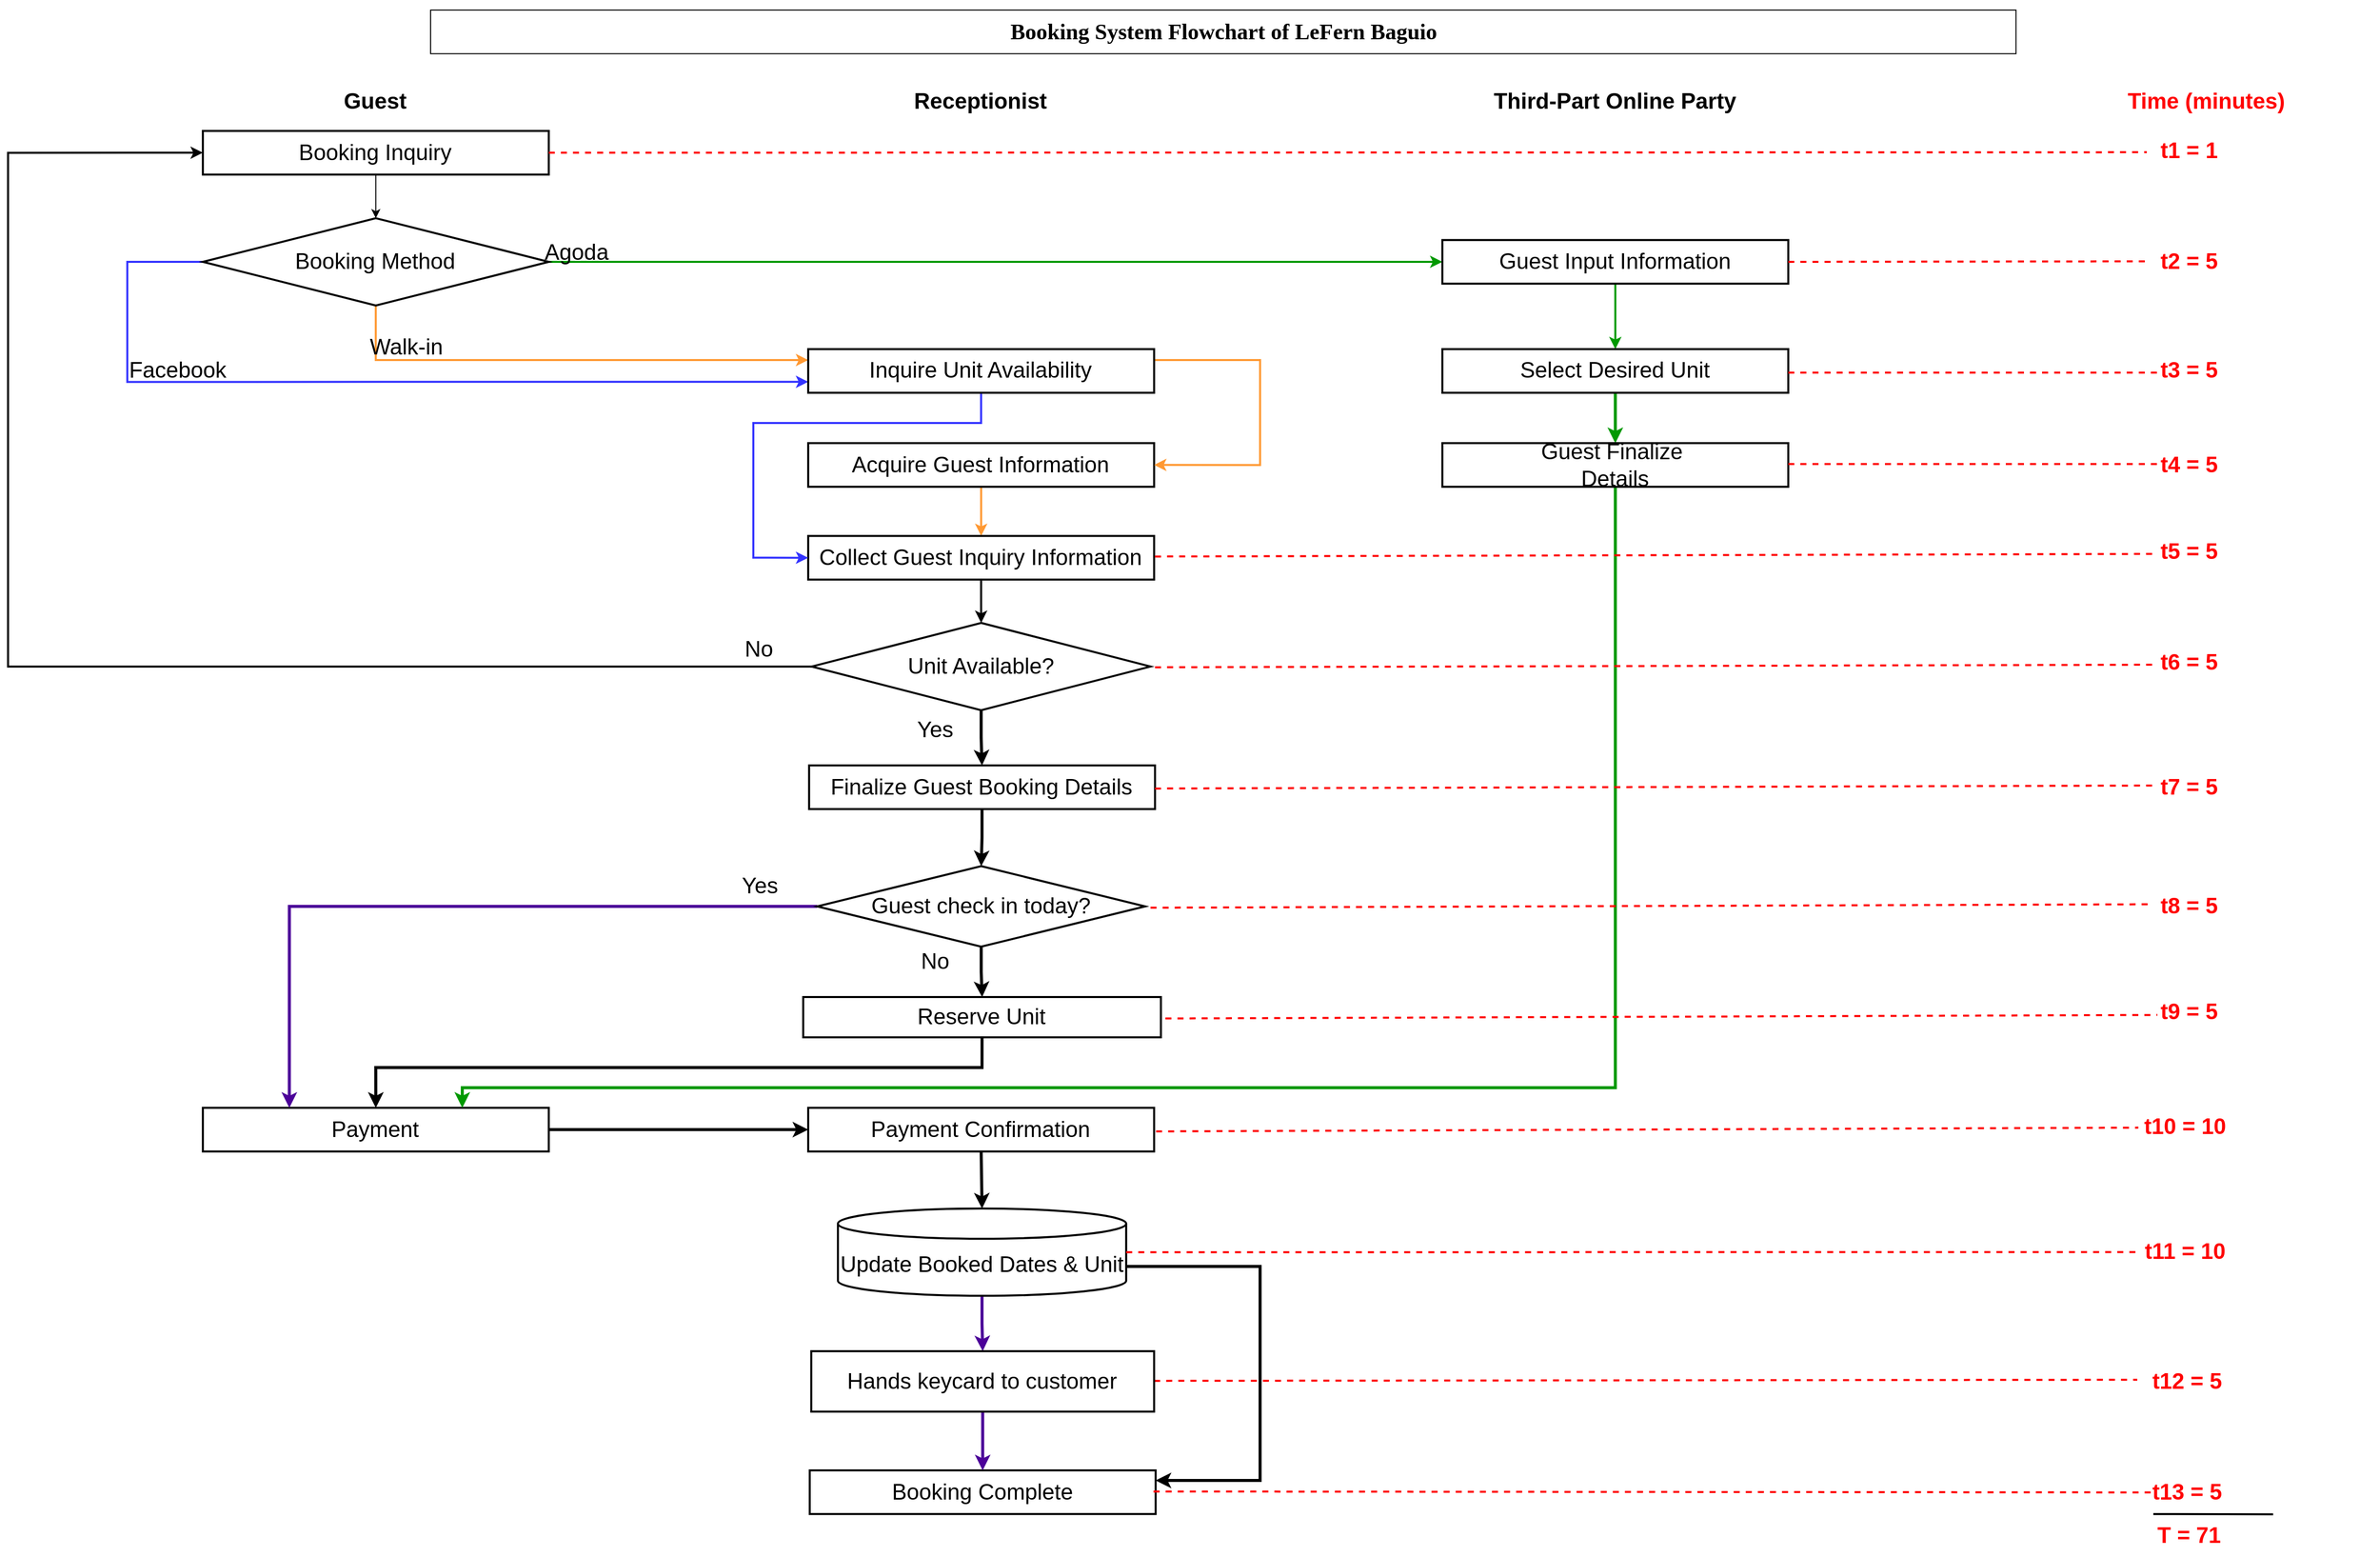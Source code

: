 <mxfile version="28.0.6">
  <diagram name="Page-1" id="Jzcs6xe4tkx_1wj60qTc">
    <mxGraphModel dx="1695" dy="2229" grid="1" gridSize="10" guides="1" tooltips="1" connect="1" arrows="1" fold="1" page="1" pageScale="1" pageWidth="827" pageHeight="1169" math="0" shadow="0">
      <root>
        <mxCell id="0" />
        <mxCell id="1" parent="0" />
        <mxCell id="qPNzb-0w08D9c8R-QPfm-122" value="" style="group;fontSize=22;" vertex="1" connectable="0" parent="1">
          <mxGeometry x="46" y="-1160" width="2354" height="1545" as="geometry" />
        </mxCell>
        <mxCell id="JCvha5B-mu45JHcWkv43-71" value="" style="edgeStyle=orthogonalEdgeStyle;rounded=0;orthogonalLoop=1;jettySize=auto;html=1;fontSize=22;strokeWidth=3;" parent="qPNzb-0w08D9c8R-QPfm-122" source="JCvha5B-mu45JHcWkv43-67" target="JCvha5B-mu45JHcWkv43-70" edge="1">
          <mxGeometry relative="1" as="geometry" />
        </mxCell>
        <mxCell id="JCvha5B-mu45JHcWkv43-67" value="Payment" style="whiteSpace=wrap;html=1;fontSize=22;container=0;strokeWidth=2;" parent="qPNzb-0w08D9c8R-QPfm-122" vertex="1">
          <mxGeometry x="193.416" y="1100" width="343.438" height="43.333" as="geometry" />
        </mxCell>
        <mxCell id="JCvha5B-mu45JHcWkv43-70" value="Payment Confirmation" style="whiteSpace=wrap;html=1;fontSize=22;container=0;strokeWidth=2;" parent="qPNzb-0w08D9c8R-QPfm-122" vertex="1">
          <mxGeometry x="794.432" y="1100" width="343.438" height="43.333" as="geometry" />
        </mxCell>
        <mxCell id="qPNzb-0w08D9c8R-QPfm-115" value="" style="edgeStyle=orthogonalEdgeStyle;rounded=0;orthogonalLoop=1;jettySize=auto;html=1;strokeColor=#4C0099;strokeWidth=3;fontSize=22;" edge="1" parent="qPNzb-0w08D9c8R-QPfm-122" source="JCvha5B-mu45JHcWkv43-72" target="qPNzb-0w08D9c8R-QPfm-114">
          <mxGeometry relative="1" as="geometry" />
        </mxCell>
        <mxCell id="qPNzb-0w08D9c8R-QPfm-117" style="edgeStyle=orthogonalEdgeStyle;rounded=0;orthogonalLoop=1;jettySize=auto;html=1;entryX=1;entryY=0.25;entryDx=0;entryDy=0;strokeWidth=3;exitX=1;exitY=0;exitDx=0;exitDy=57.5;exitPerimeter=0;fontSize=22;" edge="1" parent="qPNzb-0w08D9c8R-QPfm-122" source="JCvha5B-mu45JHcWkv43-72" target="JCvha5B-mu45JHcWkv43-74">
          <mxGeometry relative="1" as="geometry">
            <Array as="points">
              <mxPoint x="1243.114" y="1258" />
              <mxPoint x="1243.114" y="1470" />
              <mxPoint x="1139.522" y="1470" />
            </Array>
          </mxGeometry>
        </mxCell>
        <mxCell id="JCvha5B-mu45JHcWkv43-72" value="Update Booked Dates &amp;amp; Unit" style="shape=cylinder3;whiteSpace=wrap;html=1;boundedLbl=1;backgroundOutline=1;size=15;fontSize=22;container=0;strokeWidth=2;" parent="qPNzb-0w08D9c8R-QPfm-122" vertex="1">
          <mxGeometry x="823.94" y="1199.997" width="286.198" height="86.667" as="geometry" />
        </mxCell>
        <mxCell id="JCvha5B-mu45JHcWkv43-73" value="" style="edgeStyle=none;orthogonalLoop=1;jettySize=auto;html=1;rounded=0;entryX=0.5;entryY=0;entryDx=0;entryDy=0;entryPerimeter=0;exitX=0.5;exitY=1;exitDx=0;exitDy=0;fontSize=22;strokeWidth=3;" parent="qPNzb-0w08D9c8R-QPfm-122" source="JCvha5B-mu45JHcWkv43-70" target="JCvha5B-mu45JHcWkv43-72" edge="1">
          <mxGeometry width="80" relative="1" as="geometry">
            <mxPoint x="1262.174" y="1127.5" as="sourcePoint" />
            <mxPoint x="1491.133" y="1127.5" as="targetPoint" />
            <Array as="points" />
          </mxGeometry>
        </mxCell>
        <mxCell id="JCvha5B-mu45JHcWkv43-74" value="Booking Complete" style="whiteSpace=wrap;html=1;fontSize=22;container=0;strokeWidth=2;" parent="qPNzb-0w08D9c8R-QPfm-122" vertex="1">
          <mxGeometry x="795.951" y="1459.997" width="343.438" height="43.333" as="geometry" />
        </mxCell>
        <mxCell id="JCvha5B-mu45JHcWkv43-3" value="&lt;b style=&quot;font-family: &amp;quot;Times New Roman&amp;quot;; text-wrap-mode: nowrap;&quot;&gt;&lt;font&gt;Booking System Flowchart of LeFern Baguio&lt;/font&gt;&lt;/b&gt;" style="whiteSpace=wrap;html=1;fontSize=22;container=0;" parent="qPNzb-0w08D9c8R-QPfm-122" vertex="1">
          <mxGeometry x="419.512" y="10" width="1574.09" height="43.333" as="geometry" />
        </mxCell>
        <mxCell id="JCvha5B-mu45JHcWkv43-6" value="&lt;b&gt;Guest&lt;/b&gt;" style="whiteSpace=wrap;html=1;strokeColor=none;fillColor=none;fontSize=22;container=0;" parent="qPNzb-0w08D9c8R-QPfm-122" vertex="1">
          <mxGeometry x="193.416" y="90.003" width="343.438" height="21.667" as="geometry" />
        </mxCell>
        <mxCell id="JCvha5B-mu45JHcWkv43-7" value="&lt;b&gt;&lt;font style=&quot;color: light-dark(rgb(255, 0, 0), rgb(237, 237, 237));&quot;&gt;Time (minutes)&lt;/font&gt;&lt;/b&gt;" style="whiteSpace=wrap;html=1;strokeColor=none;fillColor=none;fontSize=22;container=0;" parent="qPNzb-0w08D9c8R-QPfm-122" vertex="1">
          <mxGeometry x="2010.562" y="90.003" width="343.438" height="21.667" as="geometry" />
        </mxCell>
        <mxCell id="JCvha5B-mu45JHcWkv43-8" value="&lt;b&gt;Receptionist&lt;/b&gt;" style="whiteSpace=wrap;html=1;strokeColor=none;fillColor=none;fontSize=22;container=0;" parent="qPNzb-0w08D9c8R-QPfm-122" vertex="1">
          <mxGeometry x="794.432" y="90.003" width="343.438" height="21.667" as="geometry" />
        </mxCell>
        <mxCell id="JCvha5B-mu45JHcWkv43-9" value="&lt;b&gt;Third-Part Online Party&lt;/b&gt;" style="whiteSpace=wrap;html=1;strokeColor=none;fillColor=none;fontSize=22;container=0;" parent="qPNzb-0w08D9c8R-QPfm-122" vertex="1">
          <mxGeometry x="1395.448" y="90.003" width="400.677" height="21.667" as="geometry" />
        </mxCell>
        <mxCell id="JCvha5B-mu45JHcWkv43-15" value="" style="edgeStyle=orthogonalEdgeStyle;rounded=0;orthogonalLoop=1;jettySize=auto;html=1;fontSize=22;" parent="qPNzb-0w08D9c8R-QPfm-122" source="JCvha5B-mu45JHcWkv43-11" target="JCvha5B-mu45JHcWkv43-14" edge="1">
          <mxGeometry relative="1" as="geometry" />
        </mxCell>
        <mxCell id="JCvha5B-mu45JHcWkv43-11" value="Booking Inquiry" style="whiteSpace=wrap;html=1;fontSize=22;container=0;strokeWidth=2;" parent="qPNzb-0w08D9c8R-QPfm-122" vertex="1">
          <mxGeometry x="193.416" y="130" width="343.438" height="43.333" as="geometry" />
        </mxCell>
        <mxCell id="JCvha5B-mu45JHcWkv43-17" value="" style="edgeStyle=orthogonalEdgeStyle;rounded=0;orthogonalLoop=1;jettySize=auto;html=1;fontSize=22;strokeColor=#009900;strokeWidth=2;" parent="qPNzb-0w08D9c8R-QPfm-122" source="JCvha5B-mu45JHcWkv43-14" target="JCvha5B-mu45JHcWkv43-16" edge="1">
          <mxGeometry relative="1" as="geometry" />
        </mxCell>
        <mxCell id="qPNzb-0w08D9c8R-QPfm-84" style="edgeStyle=orthogonalEdgeStyle;rounded=0;orthogonalLoop=1;jettySize=auto;html=1;entryX=0;entryY=0.75;entryDx=0;entryDy=0;strokeColor=#3333FF;strokeWidth=2;fontSize=22;" edge="1" parent="qPNzb-0w08D9c8R-QPfm-122" source="JCvha5B-mu45JHcWkv43-14" target="JCvha5B-mu45JHcWkv43-33">
          <mxGeometry relative="1" as="geometry">
            <Array as="points">
              <mxPoint x="118.392" y="260" />
              <mxPoint x="118.392" y="379" />
            </Array>
          </mxGeometry>
        </mxCell>
        <mxCell id="qPNzb-0w08D9c8R-QPfm-85" style="edgeStyle=orthogonalEdgeStyle;rounded=0;orthogonalLoop=1;jettySize=auto;html=1;entryX=0;entryY=0.25;entryDx=0;entryDy=0;strokeColor=light-dark(#FF9933,#EDEDED);strokeWidth=2;fontSize=22;" edge="1" parent="qPNzb-0w08D9c8R-QPfm-122" source="JCvha5B-mu45JHcWkv43-14" target="JCvha5B-mu45JHcWkv43-33">
          <mxGeometry relative="1" as="geometry">
            <Array as="points">
              <mxPoint x="365.535" y="357" />
            </Array>
          </mxGeometry>
        </mxCell>
        <mxCell id="JCvha5B-mu45JHcWkv43-14" value="Booking Method" style="rhombus;whiteSpace=wrap;html=1;fontSize=22;container=0;strokeWidth=2;" parent="qPNzb-0w08D9c8R-QPfm-122" vertex="1">
          <mxGeometry x="193.416" y="216.667" width="343.438" height="86.667" as="geometry" />
        </mxCell>
        <mxCell id="JCvha5B-mu45JHcWkv43-19" value="" style="edgeStyle=orthogonalEdgeStyle;rounded=0;orthogonalLoop=1;jettySize=auto;html=1;fontSize=22;strokeWidth=2;strokeColor=#009900;" parent="qPNzb-0w08D9c8R-QPfm-122" source="JCvha5B-mu45JHcWkv43-16" target="JCvha5B-mu45JHcWkv43-18" edge="1">
          <mxGeometry relative="1" as="geometry" />
        </mxCell>
        <mxCell id="JCvha5B-mu45JHcWkv43-16" value="Guest Input Information" style="whiteSpace=wrap;html=1;fontSize=22;container=0;strokeWidth=2;" parent="qPNzb-0w08D9c8R-QPfm-122" vertex="1">
          <mxGeometry x="1424.068" y="238.333" width="343.438" height="43.333" as="geometry" />
        </mxCell>
        <mxCell id="JCvha5B-mu45JHcWkv43-21" value="" style="edgeStyle=orthogonalEdgeStyle;rounded=0;orthogonalLoop=1;jettySize=auto;html=1;fontSize=22;strokeWidth=3;strokeColor=#009900;" parent="qPNzb-0w08D9c8R-QPfm-122" source="JCvha5B-mu45JHcWkv43-18" target="JCvha5B-mu45JHcWkv43-20" edge="1">
          <mxGeometry relative="1" as="geometry" />
        </mxCell>
        <mxCell id="JCvha5B-mu45JHcWkv43-18" value="Select Desired Unit" style="whiteSpace=wrap;html=1;fontSize=22;container=0;strokeWidth=2;" parent="qPNzb-0w08D9c8R-QPfm-122" vertex="1">
          <mxGeometry x="1424.068" y="346.667" width="343.438" height="43.333" as="geometry" />
        </mxCell>
        <mxCell id="qPNzb-0w08D9c8R-QPfm-92" style="edgeStyle=orthogonalEdgeStyle;rounded=0;orthogonalLoop=1;jettySize=auto;html=1;entryX=0.75;entryY=0;entryDx=0;entryDy=0;strokeWidth=3;strokeColor=#009900;fontSize=22;" edge="1" parent="qPNzb-0w08D9c8R-QPfm-122" source="JCvha5B-mu45JHcWkv43-20" target="JCvha5B-mu45JHcWkv43-67">
          <mxGeometry relative="1" as="geometry">
            <Array as="points">
              <mxPoint x="1595.33" y="1080" />
              <mxPoint x="451.369" y="1080" />
            </Array>
          </mxGeometry>
        </mxCell>
        <mxCell id="JCvha5B-mu45JHcWkv43-20" value="Guest Finalize&amp;nbsp;&lt;div&gt;Details&lt;/div&gt;" style="whiteSpace=wrap;html=1;fontSize=22;container=0;strokeWidth=2;" parent="qPNzb-0w08D9c8R-QPfm-122" vertex="1">
          <mxGeometry x="1424.068" y="440.003" width="343.438" height="43.333" as="geometry" />
        </mxCell>
        <mxCell id="JCvha5B-mu45JHcWkv43-27" value="Agoda" style="text;html=1;align=center;verticalAlign=middle;resizable=0;points=[];autosize=1;strokeColor=none;fillColor=none;fontSize=22;container=0;" parent="qPNzb-0w08D9c8R-QPfm-122" vertex="1">
          <mxGeometry x="519.454" y="231.167" width="90" height="40" as="geometry" />
        </mxCell>
        <mxCell id="JCvha5B-mu45JHcWkv43-28" value="Walk-in" style="text;html=1;align=center;verticalAlign=middle;resizable=0;points=[];autosize=1;strokeColor=none;fillColor=none;fontSize=22;container=0;" parent="qPNzb-0w08D9c8R-QPfm-122" vertex="1">
          <mxGeometry x="345.175" y="325.003" width="100" height="40" as="geometry" />
        </mxCell>
        <mxCell id="JCvha5B-mu45JHcWkv43-35" value="Facebook" style="text;html=1;align=center;verticalAlign=middle;resizable=0;points=[];autosize=1;strokeColor=none;fillColor=none;fontSize=22;container=0;" parent="qPNzb-0w08D9c8R-QPfm-122" vertex="1">
          <mxGeometry x="108.389" y="348.33" width="120" height="40" as="geometry" />
        </mxCell>
        <mxCell id="JCvha5B-mu45JHcWkv43-42" value="" style="edgeStyle=orthogonalEdgeStyle;rounded=0;orthogonalLoop=1;jettySize=auto;html=1;fontSize=22;strokeWidth=2;strokeColor=#FF9933;" parent="qPNzb-0w08D9c8R-QPfm-122" source="JCvha5B-mu45JHcWkv43-36" target="JCvha5B-mu45JHcWkv43-41" edge="1">
          <mxGeometry relative="1" as="geometry" />
        </mxCell>
        <mxCell id="JCvha5B-mu45JHcWkv43-36" value="Acquire Guest Information" style="whiteSpace=wrap;html=1;fontSize=22;container=0;strokeWidth=2;" parent="qPNzb-0w08D9c8R-QPfm-122" vertex="1">
          <mxGeometry x="794.432" y="440" width="343.438" height="43.333" as="geometry" />
        </mxCell>
        <mxCell id="JCvha5B-mu45JHcWkv43-56" value="" style="edgeStyle=orthogonalEdgeStyle;rounded=0;orthogonalLoop=1;jettySize=auto;html=1;fontSize=22;strokeWidth=2;" parent="qPNzb-0w08D9c8R-QPfm-122" source="JCvha5B-mu45JHcWkv43-41" target="JCvha5B-mu45JHcWkv43-55" edge="1">
          <mxGeometry relative="1" as="geometry" />
        </mxCell>
        <mxCell id="JCvha5B-mu45JHcWkv43-41" value="Collect Guest Inquiry Information" style="whiteSpace=wrap;html=1;fontSize=22;container=0;strokeWidth=2;" parent="qPNzb-0w08D9c8R-QPfm-122" vertex="1">
          <mxGeometry x="794.432" y="532.167" width="343.438" height="43.333" as="geometry" />
        </mxCell>
        <mxCell id="qPNzb-0w08D9c8R-QPfm-86" style="edgeStyle=orthogonalEdgeStyle;rounded=0;orthogonalLoop=1;jettySize=auto;html=1;entryX=0;entryY=0.5;entryDx=0;entryDy=0;strokeWidth=2;strokeColor=#3333FF;fontSize=22;" edge="1" parent="qPNzb-0w08D9c8R-QPfm-122" source="JCvha5B-mu45JHcWkv43-33" target="JCvha5B-mu45JHcWkv43-41">
          <mxGeometry relative="1" as="geometry">
            <Array as="points">
              <mxPoint x="966.373" y="420" />
              <mxPoint x="739.949" y="420" />
              <mxPoint x="739.949" y="554" />
            </Array>
          </mxGeometry>
        </mxCell>
        <mxCell id="qPNzb-0w08D9c8R-QPfm-87" style="edgeStyle=orthogonalEdgeStyle;rounded=0;orthogonalLoop=1;jettySize=auto;html=1;exitX=1;exitY=0.25;exitDx=0;exitDy=0;entryX=1;entryY=0.5;entryDx=0;entryDy=0;strokeColor=light-dark(#FF9933,#EDEDED);strokeWidth=2;fontSize=22;" edge="1" parent="qPNzb-0w08D9c8R-QPfm-122" source="JCvha5B-mu45JHcWkv43-33" target="JCvha5B-mu45JHcWkv43-36">
          <mxGeometry relative="1" as="geometry">
            <Array as="points">
              <mxPoint x="1243.114" y="358" />
              <mxPoint x="1243.114" y="462" />
            </Array>
          </mxGeometry>
        </mxCell>
        <mxCell id="JCvha5B-mu45JHcWkv43-33" value="Inquire Unit Availability" style="whiteSpace=wrap;html=1;fontSize=22;container=0;strokeWidth=2;" parent="qPNzb-0w08D9c8R-QPfm-122" vertex="1">
          <mxGeometry x="794.432" y="346.663" width="343.438" height="43.333" as="geometry" />
        </mxCell>
        <mxCell id="JCvha5B-mu45JHcWkv43-64" value="" style="edgeStyle=orthogonalEdgeStyle;rounded=0;orthogonalLoop=1;jettySize=auto;html=1;fontSize=22;strokeWidth=3;" parent="qPNzb-0w08D9c8R-QPfm-122" source="JCvha5B-mu45JHcWkv43-55" target="JCvha5B-mu45JHcWkv43-63" edge="1">
          <mxGeometry relative="1" as="geometry" />
        </mxCell>
        <mxCell id="qPNzb-0w08D9c8R-QPfm-94" style="edgeStyle=orthogonalEdgeStyle;rounded=0;orthogonalLoop=1;jettySize=auto;html=1;entryX=0;entryY=0.5;entryDx=0;entryDy=0;strokeWidth=2;fontSize=22;" edge="1" parent="qPNzb-0w08D9c8R-QPfm-122" source="JCvha5B-mu45JHcWkv43-55" target="JCvha5B-mu45JHcWkv43-11">
          <mxGeometry relative="1" as="geometry">
            <Array as="points">
              <mxPoint y="661" />
              <mxPoint y="152" />
            </Array>
          </mxGeometry>
        </mxCell>
        <mxCell id="JCvha5B-mu45JHcWkv43-55" value="Unit Available?" style="rhombus;whiteSpace=wrap;html=1;fontSize=22;container=0;strokeWidth=2;" parent="qPNzb-0w08D9c8R-QPfm-122" vertex="1">
          <mxGeometry x="798.009" y="618.503" width="336.283" height="86.667" as="geometry" />
        </mxCell>
        <mxCell id="qPNzb-0w08D9c8R-QPfm-3" value="" style="edgeStyle=orthogonalEdgeStyle;rounded=0;orthogonalLoop=1;jettySize=auto;html=1;fontSize=22;strokeWidth=3;" edge="1" parent="qPNzb-0w08D9c8R-QPfm-122" source="JCvha5B-mu45JHcWkv43-63" target="qPNzb-0w08D9c8R-QPfm-2">
          <mxGeometry relative="1" as="geometry" />
        </mxCell>
        <mxCell id="JCvha5B-mu45JHcWkv43-63" value="Finalize Guest Booking Details" style="whiteSpace=wrap;html=1;fontSize=22;container=0;strokeWidth=2;" parent="qPNzb-0w08D9c8R-QPfm-122" vertex="1">
          <mxGeometry x="795.32" y="760.003" width="343.438" height="43.333" as="geometry" />
        </mxCell>
        <mxCell id="JCvha5B-mu45JHcWkv43-65" value="Yes" style="text;html=1;align=center;verticalAlign=middle;resizable=0;points=[];autosize=1;strokeColor=none;fillColor=none;fontSize=22;container=0;" parent="qPNzb-0w08D9c8R-QPfm-122" vertex="1">
          <mxGeometry x="890.343" y="705" width="60" height="40" as="geometry" />
        </mxCell>
        <mxCell id="xt7HUY4mWSCbLze2-TeH-1" value="" style="endArrow=none;dashed=1;html=1;rounded=0;strokeColor=#FF0000;fontSize=22;strokeWidth=2;entryX=-0.025;entryY=0.519;entryDx=0;entryDy=0;entryPerimeter=0;" parent="qPNzb-0w08D9c8R-QPfm-122" edge="1" target="xt7HUY4mWSCbLze2-TeH-2">
          <mxGeometry width="50" height="50" relative="1" as="geometry">
            <mxPoint x="536.853" y="151.667" as="sourcePoint" />
            <mxPoint x="2139.563" y="151.667" as="targetPoint" />
          </mxGeometry>
        </mxCell>
        <mxCell id="xt7HUY4mWSCbLze2-TeH-2" value="t1 = 1" style="text;html=1;align=center;verticalAlign=middle;resizable=0;points=[];autosize=1;strokeColor=none;fillColor=none;fontColor=#FF0000;fontSize=22;container=0;fontStyle=1" parent="qPNzb-0w08D9c8R-QPfm-122" vertex="1">
          <mxGeometry x="2125.488" y="130.417" width="80" height="40" as="geometry" />
        </mxCell>
        <mxCell id="qPNzb-0w08D9c8R-QPfm-4" style="edgeStyle=orthogonalEdgeStyle;rounded=0;orthogonalLoop=1;jettySize=auto;html=1;entryX=0.25;entryY=0;entryDx=0;entryDy=0;fontSize=22;strokeWidth=3;strokeColor=#4C0099;" edge="1" parent="qPNzb-0w08D9c8R-QPfm-122" source="qPNzb-0w08D9c8R-QPfm-2" target="JCvha5B-mu45JHcWkv43-67">
          <mxGeometry relative="1" as="geometry" />
        </mxCell>
        <mxCell id="qPNzb-0w08D9c8R-QPfm-5" value="Yes" style="edgeLabel;html=1;align=center;verticalAlign=middle;resizable=0;points=[];fontSize=22;" vertex="1" connectable="0" parent="qPNzb-0w08D9c8R-QPfm-4">
          <mxGeometry x="-0.587" y="1" relative="1" as="geometry">
            <mxPoint x="92" y="-21" as="offset" />
          </mxGeometry>
        </mxCell>
        <mxCell id="qPNzb-0w08D9c8R-QPfm-7" value="" style="edgeStyle=orthogonalEdgeStyle;rounded=0;orthogonalLoop=1;jettySize=auto;html=1;fontSize=22;strokeWidth=3;" edge="1" parent="qPNzb-0w08D9c8R-QPfm-122" source="qPNzb-0w08D9c8R-QPfm-2" target="qPNzb-0w08D9c8R-QPfm-6">
          <mxGeometry relative="1" as="geometry" />
        </mxCell>
        <mxCell id="qPNzb-0w08D9c8R-QPfm-2" value="Guest check in today?" style="rhombus;whiteSpace=wrap;html=1;fontSize=22;strokeWidth=2;" vertex="1" parent="qPNzb-0w08D9c8R-QPfm-122">
          <mxGeometry x="803.363" y="860" width="325.578" height="80" as="geometry" />
        </mxCell>
        <mxCell id="qPNzb-0w08D9c8R-QPfm-9" style="edgeStyle=orthogonalEdgeStyle;rounded=0;orthogonalLoop=1;jettySize=auto;html=1;entryX=0.5;entryY=0;entryDx=0;entryDy=0;exitX=0.5;exitY=1;exitDx=0;exitDy=0;fontSize=22;strokeWidth=3;" edge="1" parent="qPNzb-0w08D9c8R-QPfm-122" source="qPNzb-0w08D9c8R-QPfm-6" target="JCvha5B-mu45JHcWkv43-67">
          <mxGeometry relative="1" as="geometry">
            <Array as="points">
              <mxPoint x="967.853" y="1060" />
              <mxPoint x="365.535" y="1060" />
            </Array>
          </mxGeometry>
        </mxCell>
        <mxCell id="qPNzb-0w08D9c8R-QPfm-6" value="Reserve Unit" style="whiteSpace=wrap;html=1;fontSize=22;strokeWidth=2;" vertex="1" parent="qPNzb-0w08D9c8R-QPfm-122">
          <mxGeometry x="789.452" y="990" width="355.176" height="40" as="geometry" />
        </mxCell>
        <mxCell id="qPNzb-0w08D9c8R-QPfm-8" value="No" style="text;html=1;align=center;verticalAlign=middle;resizable=0;points=[];autosize=1;strokeColor=none;fillColor=none;fontSize=22;" vertex="1" parent="qPNzb-0w08D9c8R-QPfm-122">
          <mxGeometry x="895.338" y="935" width="50" height="40" as="geometry" />
        </mxCell>
        <mxCell id="qPNzb-0w08D9c8R-QPfm-11" value="" style="endArrow=none;dashed=1;html=1;rounded=0;exitX=1;exitY=0.5;exitDx=0;exitDy=0;fontColor=#FF0000;strokeColor=light-dark(#ff0000, #ededed);fontSize=22;strokeWidth=2;entryX=-0.004;entryY=0.487;entryDx=0;entryDy=0;entryPerimeter=0;" edge="1" parent="qPNzb-0w08D9c8R-QPfm-122" source="JCvha5B-mu45JHcWkv43-16" target="qPNzb-0w08D9c8R-QPfm-81">
          <mxGeometry width="50" height="50" relative="1" as="geometry">
            <mxPoint x="1766.998" y="260" as="sourcePoint" />
            <mxPoint x="2136.973" y="260" as="targetPoint" />
          </mxGeometry>
        </mxCell>
        <mxCell id="qPNzb-0w08D9c8R-QPfm-81" value="&lt;b&gt;t2 = 5&lt;/b&gt;" style="text;html=1;align=center;verticalAlign=middle;resizable=0;points=[];autosize=1;strokeColor=none;fillColor=none;fontColor=#FF0000;fontSize=22;container=0;" vertex="1" parent="qPNzb-0w08D9c8R-QPfm-122">
          <mxGeometry x="2125.491" y="240" width="80" height="40" as="geometry" />
        </mxCell>
        <mxCell id="qPNzb-0w08D9c8R-QPfm-82" value="" style="endArrow=none;dashed=1;html=1;rounded=0;exitX=1;exitY=0.5;exitDx=0;exitDy=0;fontColor=#FF0000;strokeColor=light-dark(#ff0000, #ededed);fontSize=22;strokeWidth=2;" edge="1" parent="qPNzb-0w08D9c8R-QPfm-122">
          <mxGeometry width="50" height="50" relative="1" as="geometry">
            <mxPoint x="1767.502" y="370" as="sourcePoint" />
            <mxPoint x="2137.476" y="370" as="targetPoint" />
          </mxGeometry>
        </mxCell>
        <mxCell id="qPNzb-0w08D9c8R-QPfm-83" value="&lt;b&gt;t3 = 5&lt;/b&gt;" style="text;html=1;align=center;verticalAlign=middle;resizable=0;points=[];autosize=1;strokeColor=none;fillColor=none;fontColor=#FF0000;fontSize=22;container=0;" vertex="1" parent="qPNzb-0w08D9c8R-QPfm-122">
          <mxGeometry x="2125.491" y="348.33" width="80" height="40" as="geometry" />
        </mxCell>
        <mxCell id="JCvha5B-mu45JHcWkv43-62" value="No" style="text;html=1;align=center;verticalAlign=middle;resizable=0;points=[];autosize=1;strokeColor=none;fillColor=none;fontSize=22;container=0;" parent="qPNzb-0w08D9c8R-QPfm-122" vertex="1">
          <mxGeometry x="720.443" y="624.997" width="50" height="40" as="geometry" />
        </mxCell>
        <mxCell id="qPNzb-0w08D9c8R-QPfm-95" value="" style="endArrow=none;dashed=1;html=1;rounded=0;exitX=1;exitY=0.5;exitDx=0;exitDy=0;fontColor=#FF0000;strokeColor=light-dark(#ff0000, #ededed);fontSize=22;strokeWidth=2;" edge="1" parent="qPNzb-0w08D9c8R-QPfm-122">
          <mxGeometry width="50" height="50" relative="1" as="geometry">
            <mxPoint x="1767.502" y="460.76" as="sourcePoint" />
            <mxPoint x="2137.476" y="460.76" as="targetPoint" />
          </mxGeometry>
        </mxCell>
        <mxCell id="qPNzb-0w08D9c8R-QPfm-96" value="&lt;b&gt;t4 = 5&lt;/b&gt;" style="text;html=1;align=center;verticalAlign=middle;resizable=0;points=[];autosize=1;strokeColor=none;fillColor=none;fontColor=#FF0000;fontSize=22;container=0;" vertex="1" parent="qPNzb-0w08D9c8R-QPfm-122">
          <mxGeometry x="2125.491" y="442" width="80" height="40" as="geometry" />
        </mxCell>
        <mxCell id="qPNzb-0w08D9c8R-QPfm-97" value="" style="endArrow=none;dashed=1;html=1;rounded=0;exitX=1;exitY=0.5;exitDx=0;exitDy=0;fontColor=#FF0000;strokeColor=light-dark(#ff0000, #ededed);fontSize=22;strokeWidth=2;entryX=0.106;entryY=0.554;entryDx=0;entryDy=0;entryPerimeter=0;" edge="1" parent="qPNzb-0w08D9c8R-QPfm-122" target="qPNzb-0w08D9c8R-QPfm-98">
          <mxGeometry width="50" height="50" relative="1" as="geometry">
            <mxPoint x="1138.752" y="552.58" as="sourcePoint" />
            <mxPoint x="2145.852" y="550" as="targetPoint" />
          </mxGeometry>
        </mxCell>
        <mxCell id="qPNzb-0w08D9c8R-QPfm-98" value="&lt;b&gt;t5 = 5&lt;/b&gt;" style="text;html=1;align=center;verticalAlign=middle;resizable=0;points=[];autosize=1;strokeColor=none;fillColor=none;fontColor=#FF0000;fontSize=22;container=0;" vertex="1" parent="qPNzb-0w08D9c8R-QPfm-122">
          <mxGeometry x="2125.491" y="527.83" width="80" height="40" as="geometry" />
        </mxCell>
        <mxCell id="qPNzb-0w08D9c8R-QPfm-99" value="" style="endArrow=none;dashed=1;html=1;rounded=0;exitX=1;exitY=0.5;exitDx=0;exitDy=0;fontColor=#FF0000;strokeColor=light-dark(#ff0000, #ededed);fontSize=22;strokeWidth=2;entryX=0.106;entryY=0.55;entryDx=0;entryDy=0;entryPerimeter=0;" edge="1" parent="qPNzb-0w08D9c8R-QPfm-122" target="qPNzb-0w08D9c8R-QPfm-100">
          <mxGeometry width="50" height="50" relative="1" as="geometry">
            <mxPoint x="1138.752" y="662.58" as="sourcePoint" />
            <mxPoint x="2124" y="660" as="targetPoint" />
          </mxGeometry>
        </mxCell>
        <mxCell id="qPNzb-0w08D9c8R-QPfm-100" value="&lt;b&gt;t6 = 5&lt;/b&gt;" style="text;html=1;align=center;verticalAlign=middle;resizable=0;points=[];autosize=1;strokeColor=none;fillColor=none;fontColor=#FF0000;fontSize=22;container=0;" vertex="1" parent="qPNzb-0w08D9c8R-QPfm-122">
          <mxGeometry x="2125.491" y="638" width="80" height="40" as="geometry" />
        </mxCell>
        <mxCell id="qPNzb-0w08D9c8R-QPfm-101" value="" style="endArrow=none;dashed=1;html=1;rounded=0;exitX=1;exitY=0.5;exitDx=0;exitDy=0;fontColor=#FF0000;strokeColor=light-dark(#ff0000, #ededed);fontSize=22;strokeWidth=2;entryX=0.106;entryY=0.458;entryDx=0;entryDy=0;entryPerimeter=0;" edge="1" parent="qPNzb-0w08D9c8R-QPfm-122" target="qPNzb-0w08D9c8R-QPfm-102">
          <mxGeometry width="50" height="50" relative="1" as="geometry">
            <mxPoint x="1138.752" y="782.96" as="sourcePoint" />
            <mxPoint x="2145.852" y="780.38" as="targetPoint" />
          </mxGeometry>
        </mxCell>
        <mxCell id="qPNzb-0w08D9c8R-QPfm-102" value="&lt;b&gt;t7 = 5&lt;/b&gt;" style="text;html=1;align=center;verticalAlign=middle;resizable=0;points=[];autosize=1;strokeColor=none;fillColor=none;fontColor=#FF0000;fontSize=22;container=0;" vertex="1" parent="qPNzb-0w08D9c8R-QPfm-122">
          <mxGeometry x="2125.491" y="761.67" width="80" height="40" as="geometry" />
        </mxCell>
        <mxCell id="qPNzb-0w08D9c8R-QPfm-103" value="" style="endArrow=none;dashed=1;html=1;rounded=0;exitX=1;exitY=0.5;exitDx=0;exitDy=0;fontColor=#FF0000;strokeColor=light-dark(#ff0000, #ededed);fontSize=22;strokeWidth=2;entryX=0.036;entryY=0.447;entryDx=0;entryDy=0;entryPerimeter=0;" edge="1" parent="qPNzb-0w08D9c8R-QPfm-122" target="qPNzb-0w08D9c8R-QPfm-104">
          <mxGeometry width="50" height="50" relative="1" as="geometry">
            <mxPoint x="1134.298" y="901.29" as="sourcePoint" />
            <mxPoint x="2141.398" y="898.71" as="targetPoint" />
          </mxGeometry>
        </mxCell>
        <mxCell id="qPNzb-0w08D9c8R-QPfm-104" value="&lt;b&gt;t8 = 5&lt;/b&gt;" style="text;html=1;align=center;verticalAlign=middle;resizable=0;points=[];autosize=1;strokeColor=none;fillColor=none;fontColor=#FF0000;fontSize=22;container=0;" vertex="1" parent="qPNzb-0w08D9c8R-QPfm-122">
          <mxGeometry x="2125.491" y="880" width="80" height="40" as="geometry" />
        </mxCell>
        <mxCell id="qPNzb-0w08D9c8R-QPfm-105" value="" style="endArrow=none;dashed=1;html=1;rounded=0;exitX=1;exitY=0.5;exitDx=0;exitDy=0;fontColor=#FF0000;strokeColor=light-dark(#ff0000, #ededed);fontSize=22;strokeWidth=2;entryX=0.106;entryY=0.57;entryDx=0;entryDy=0;entryPerimeter=0;" edge="1" parent="qPNzb-0w08D9c8R-QPfm-122" target="qPNzb-0w08D9c8R-QPfm-106">
          <mxGeometry width="50" height="50" relative="1" as="geometry">
            <mxPoint x="1149.067" y="1011.29" as="sourcePoint" />
            <mxPoint x="2140.525" y="1007.82" as="targetPoint" />
          </mxGeometry>
        </mxCell>
        <mxCell id="qPNzb-0w08D9c8R-QPfm-106" value="&lt;b&gt;t9 = 5&lt;/b&gt;" style="text;html=1;align=center;verticalAlign=middle;resizable=0;points=[];autosize=1;strokeColor=none;fillColor=none;fontColor=#FF0000;fontSize=22;container=0;" vertex="1" parent="qPNzb-0w08D9c8R-QPfm-122">
          <mxGeometry x="2125.491" y="985" width="80" height="40" as="geometry" />
        </mxCell>
        <mxCell id="qPNzb-0w08D9c8R-QPfm-107" value="" style="endArrow=none;dashed=1;html=1;rounded=0;exitX=1;exitY=0.5;exitDx=0;exitDy=0;fontColor=#FF0000;strokeColor=light-dark(#ff0000, #ededed);fontSize=22;strokeWidth=2;entryX=0.044;entryY=0.517;entryDx=0;entryDy=0;entryPerimeter=0;" edge="1" parent="qPNzb-0w08D9c8R-QPfm-122" target="qPNzb-0w08D9c8R-QPfm-108">
          <mxGeometry width="50" height="50" relative="1" as="geometry">
            <mxPoint x="1139.788" y="1123.4" as="sourcePoint" />
            <mxPoint x="2145.852" y="1120" as="targetPoint" />
          </mxGeometry>
        </mxCell>
        <mxCell id="qPNzb-0w08D9c8R-QPfm-108" value="&lt;b&gt;t10 = 10&lt;/b&gt;" style="text;html=1;align=center;verticalAlign=middle;resizable=0;points=[];autosize=1;strokeColor=none;fillColor=none;fontColor=#FF0000;fontSize=22;container=0;" vertex="1" parent="qPNzb-0w08D9c8R-QPfm-122">
          <mxGeometry x="2110.692" y="1099" width="100" height="40" as="geometry" />
        </mxCell>
        <mxCell id="qPNzb-0w08D9c8R-QPfm-109" value="" style="endArrow=none;dashed=1;html=1;rounded=0;exitX=1;exitY=0.5;exitDx=0;exitDy=0;fontColor=#FF0000;strokeColor=light-dark(#ff0000, #ededed);fontSize=22;strokeWidth=2;exitPerimeter=0;entryX=0.02;entryY=0.499;entryDx=0;entryDy=0;entryPerimeter=0;" edge="1" parent="qPNzb-0w08D9c8R-QPfm-122" source="JCvha5B-mu45JHcWkv43-72" target="qPNzb-0w08D9c8R-QPfm-110">
          <mxGeometry width="50" height="50" relative="1" as="geometry">
            <mxPoint x="1126.41" y="1245.03" as="sourcePoint" />
            <mxPoint x="2131.971" y="1243.436" as="targetPoint" />
          </mxGeometry>
        </mxCell>
        <mxCell id="qPNzb-0w08D9c8R-QPfm-110" value="&lt;b&gt;t11 = 10&lt;/b&gt;" style="text;html=1;align=center;verticalAlign=middle;resizable=0;points=[];autosize=1;strokeColor=none;fillColor=none;fontColor=#FF0000;fontSize=22;container=0;" vertex="1" parent="qPNzb-0w08D9c8R-QPfm-122">
          <mxGeometry x="2110.692" y="1223.33" width="100" height="40" as="geometry" />
        </mxCell>
        <mxCell id="qPNzb-0w08D9c8R-QPfm-111" value="" style="endArrow=none;dashed=1;html=1;rounded=0;exitX=1;exitY=0.5;exitDx=0;exitDy=0;fontColor=#FF0000;strokeColor=light-dark(#ff0000, #ededed);fontSize=22;strokeWidth=2;exitPerimeter=0;" edge="1" parent="qPNzb-0w08D9c8R-QPfm-122">
          <mxGeometry width="50" height="50" relative="1" as="geometry">
            <mxPoint x="1137.864" y="1371.08" as="sourcePoint" />
            <mxPoint x="2114" y="1370" as="targetPoint" />
          </mxGeometry>
        </mxCell>
        <mxCell id="qPNzb-0w08D9c8R-QPfm-112" value="&lt;b&gt;t12 = 5&lt;/b&gt;" style="text;html=1;align=center;verticalAlign=middle;resizable=0;points=[];autosize=1;strokeColor=none;fillColor=none;fontColor=#FF0000;fontSize=22;container=0;" vertex="1" parent="qPNzb-0w08D9c8R-QPfm-122">
          <mxGeometry x="2118.091" y="1351.66" width="90" height="40" as="geometry" />
        </mxCell>
        <mxCell id="qPNzb-0w08D9c8R-QPfm-116" style="edgeStyle=orthogonalEdgeStyle;rounded=0;orthogonalLoop=1;jettySize=auto;html=1;entryX=0.5;entryY=0;entryDx=0;entryDy=0;strokeWidth=3;strokeColor=#4C0099;fontSize=22;" edge="1" parent="qPNzb-0w08D9c8R-QPfm-122" source="qPNzb-0w08D9c8R-QPfm-114" target="JCvha5B-mu45JHcWkv43-74">
          <mxGeometry relative="1" as="geometry" />
        </mxCell>
        <mxCell id="qPNzb-0w08D9c8R-QPfm-114" value="Hands keycard to customer" style="whiteSpace=wrap;html=1;fontSize=22;strokeWidth=2;" vertex="1" parent="qPNzb-0w08D9c8R-QPfm-122">
          <mxGeometry x="797.488" y="1341.66" width="340.377" height="60" as="geometry" />
        </mxCell>
        <mxCell id="qPNzb-0w08D9c8R-QPfm-118" value="" style="endArrow=none;dashed=1;html=1;rounded=0;exitX=1;exitY=0.5;exitDx=0;exitDy=0;fontColor=#FF0000;strokeColor=light-dark(#ff0000, #ededed);fontSize=22;strokeWidth=2;exitPerimeter=0;" edge="1" parent="qPNzb-0w08D9c8R-QPfm-122">
          <mxGeometry width="50" height="50" relative="1" as="geometry">
            <mxPoint x="1137.302" y="1480.95" as="sourcePoint" />
            <mxPoint x="2130.491" y="1481.87" as="targetPoint" />
          </mxGeometry>
        </mxCell>
        <mxCell id="qPNzb-0w08D9c8R-QPfm-119" value="&lt;b&gt;t13 = 5&lt;/b&gt;" style="text;html=1;align=center;verticalAlign=middle;resizable=0;points=[];autosize=1;strokeColor=none;fillColor=none;fontColor=#FF0000;fontSize=22;container=0;" vertex="1" parent="qPNzb-0w08D9c8R-QPfm-122">
          <mxGeometry x="2118.091" y="1461.66" width="90" height="40" as="geometry" />
        </mxCell>
        <mxCell id="qPNzb-0w08D9c8R-QPfm-120" value="&lt;b&gt;T = 71&lt;/b&gt;" style="text;html=1;align=center;verticalAlign=middle;resizable=0;points=[];autosize=1;strokeColor=none;fillColor=none;fontColor=#FF0000;fontSize=22;container=0;" vertex="1" parent="qPNzb-0w08D9c8R-QPfm-122">
          <mxGeometry x="2120.491" y="1505" width="90" height="40" as="geometry" />
        </mxCell>
        <mxCell id="qPNzb-0w08D9c8R-QPfm-121" value="" style="endArrow=none;html=1;rounded=0;strokeWidth=2;fontSize=22;" edge="1" parent="qPNzb-0w08D9c8R-QPfm-122">
          <mxGeometry width="50" height="50" relative="1" as="geometry">
            <mxPoint x="2129.929" y="1503.33" as="sourcePoint" />
            <mxPoint x="2248.883" y="1503.67" as="targetPoint" />
          </mxGeometry>
        </mxCell>
      </root>
    </mxGraphModel>
  </diagram>
</mxfile>
